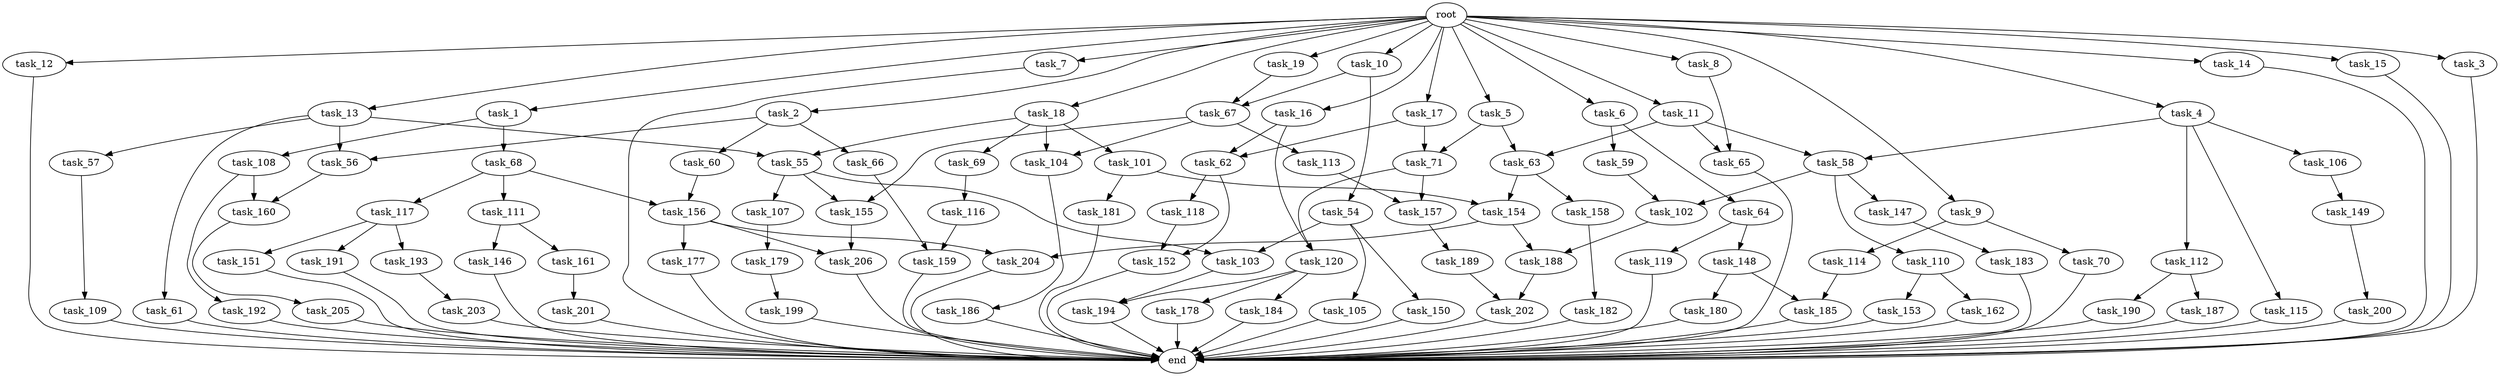 digraph G {
  task_149 [size="214748364.800000"];
  task_192 [size="858993459.200000"];
  task_16 [size="1.024000"];
  task_54 [size="309237645.312000"];
  task_57 [size="309237645.312000"];
  task_55 [size="386547056.640000"];
  task_115 [size="214748364.800000"];
  task_158 [size="858993459.200000"];
  task_19 [size="1.024000"];
  task_12 [size="1.024000"];
  task_190 [size="137438953.472000"];
  task_119 [size="858993459.200000"];
  task_13 [size="1.024000"];
  task_102 [size="1245540515.840000"];
  task_11 [size="1.024000"];
  task_113 [size="34359738.368000"];
  task_68 [size="34359738.368000"];
  task_101 [size="77309411.328000"];
  task_58 [size="292057776.128000"];
  task_117 [size="858993459.200000"];
  task_162 [size="309237645.312000"];
  task_151 [size="214748364.800000"];
  task_66 [size="137438953.472000"];
  task_62 [size="1279900254.208000"];
  task_189 [size="695784701.952000"];
  task_8 [size="1.024000"];
  task_1 [size="1.024000"];
  task_108 [size="34359738.368000"];
  task_156 [size="1717986918.400000"];
  task_182 [size="77309411.328000"];
  task_6 [size="1.024000"];
  task_147 [size="549755813.888000"];
  task_200 [size="420906795.008000"];
  task_63 [size="386547056.640000"];
  task_191 [size="214748364.800000"];
  task_178 [size="137438953.472000"];
  task_180 [size="420906795.008000"];
  root [size="0.000000"];
  task_202 [size="386547056.640000"];
  task_104 [size="111669149.696000"];
  task_7 [size="1.024000"];
  task_148 [size="858993459.200000"];
  task_159 [size="1717986918.400000"];
  task_64 [size="137438953.472000"];
  task_152 [size="111669149.696000"];
  task_106 [size="214748364.800000"];
  task_157 [size="214748364.800000"];
  task_203 [size="695784701.952000"];
  task_155 [size="584115552.256000"];
  task_2 [size="1.024000"];
  task_110 [size="549755813.888000"];
  task_179 [size="137438953.472000"];
  task_4 [size="1.024000"];
  task_103 [size="1245540515.840000"];
  task_18 [size="1.024000"];
  task_112 [size="214748364.800000"];
  task_199 [size="858993459.200000"];
  task_65 [size="214748364.800000"];
  task_69 [size="77309411.328000"];
  task_59 [size="137438953.472000"];
  task_188 [size="996432412.672000"];
  task_61 [size="309237645.312000"];
  task_114 [size="137438953.472000"];
  task_10 [size="1.024000"];
  task_14 [size="1.024000"];
  task_186 [size="309237645.312000"];
  task_187 [size="137438953.472000"];
  task_184 [size="137438953.472000"];
  task_153 [size="309237645.312000"];
  task_118 [size="77309411.328000"];
  task_111 [size="858993459.200000"];
  task_15 [size="1.024000"];
  end [size="0.000000"];
  task_150 [size="695784701.952000"];
  task_185 [size="498216206.336000"];
  task_70 [size="137438953.472000"];
  task_160 [size="893353197.568000"];
  task_193 [size="214748364.800000"];
  task_3 [size="1.024000"];
  task_181 [size="549755813.888000"];
  task_183 [size="34359738.368000"];
  task_71 [size="730144440.320000"];
  task_105 [size="695784701.952000"];
  task_201 [size="858993459.200000"];
  task_194 [size="274877906.944000"];
  task_109 [size="858993459.200000"];
  task_60 [size="137438953.472000"];
  task_154 [size="1408749273.088000"];
  task_9 [size="1.024000"];
  task_120 [size="996432412.672000"];
  task_5 [size="1.024000"];
  task_67 [size="730144440.320000"];
  task_161 [size="137438953.472000"];
  task_146 [size="137438953.472000"];
  task_17 [size="1.024000"];
  task_204 [size="893353197.568000"];
  task_107 [size="549755813.888000"];
  task_177 [size="34359738.368000"];
  task_205 [size="137438953.472000"];
  task_116 [size="420906795.008000"];
  task_56 [size="446676598.784000"];
  task_206 [size="455266533.376000"];

  task_149 -> task_200 [size="411041792.000000"];
  task_192 -> end [size="1.000000"];
  task_16 -> task_62 [size="838860800.000000"];
  task_16 -> task_120 [size="838860800.000000"];
  task_54 -> task_150 [size="679477248.000000"];
  task_54 -> task_103 [size="679477248.000000"];
  task_54 -> task_105 [size="679477248.000000"];
  task_57 -> task_109 [size="838860800.000000"];
  task_55 -> task_103 [size="536870912.000000"];
  task_55 -> task_155 [size="536870912.000000"];
  task_55 -> task_107 [size="536870912.000000"];
  task_115 -> end [size="1.000000"];
  task_158 -> task_182 [size="75497472.000000"];
  task_19 -> task_67 [size="411041792.000000"];
  task_12 -> end [size="1.000000"];
  task_190 -> end [size="1.000000"];
  task_119 -> end [size="1.000000"];
  task_13 -> task_61 [size="301989888.000000"];
  task_13 -> task_57 [size="301989888.000000"];
  task_13 -> task_56 [size="301989888.000000"];
  task_13 -> task_55 [size="301989888.000000"];
  task_102 -> task_188 [size="134217728.000000"];
  task_11 -> task_58 [size="75497472.000000"];
  task_11 -> task_63 [size="75497472.000000"];
  task_11 -> task_65 [size="75497472.000000"];
  task_113 -> task_157 [size="75497472.000000"];
  task_68 -> task_111 [size="838860800.000000"];
  task_68 -> task_156 [size="838860800.000000"];
  task_68 -> task_117 [size="838860800.000000"];
  task_101 -> task_154 [size="536870912.000000"];
  task_101 -> task_181 [size="536870912.000000"];
  task_58 -> task_102 [size="536870912.000000"];
  task_58 -> task_147 [size="536870912.000000"];
  task_58 -> task_110 [size="536870912.000000"];
  task_117 -> task_191 [size="209715200.000000"];
  task_117 -> task_193 [size="209715200.000000"];
  task_117 -> task_151 [size="209715200.000000"];
  task_162 -> end [size="1.000000"];
  task_151 -> end [size="1.000000"];
  task_66 -> task_159 [size="838860800.000000"];
  task_62 -> task_152 [size="75497472.000000"];
  task_62 -> task_118 [size="75497472.000000"];
  task_189 -> task_202 [size="75497472.000000"];
  task_8 -> task_65 [size="134217728.000000"];
  task_1 -> task_108 [size="33554432.000000"];
  task_1 -> task_68 [size="33554432.000000"];
  task_108 -> task_160 [size="838860800.000000"];
  task_108 -> task_192 [size="838860800.000000"];
  task_156 -> task_177 [size="33554432.000000"];
  task_156 -> task_204 [size="33554432.000000"];
  task_156 -> task_206 [size="33554432.000000"];
  task_182 -> end [size="1.000000"];
  task_6 -> task_59 [size="134217728.000000"];
  task_6 -> task_64 [size="134217728.000000"];
  task_147 -> task_183 [size="33554432.000000"];
  task_200 -> end [size="1.000000"];
  task_63 -> task_154 [size="838860800.000000"];
  task_63 -> task_158 [size="838860800.000000"];
  task_191 -> end [size="1.000000"];
  task_178 -> end [size="1.000000"];
  task_180 -> end [size="1.000000"];
  root -> task_2 [size="1.000000"];
  root -> task_7 [size="1.000000"];
  root -> task_5 [size="1.000000"];
  root -> task_11 [size="1.000000"];
  root -> task_10 [size="1.000000"];
  root -> task_16 [size="1.000000"];
  root -> task_4 [size="1.000000"];
  root -> task_17 [size="1.000000"];
  root -> task_3 [size="1.000000"];
  root -> task_13 [size="1.000000"];
  root -> task_18 [size="1.000000"];
  root -> task_9 [size="1.000000"];
  root -> task_19 [size="1.000000"];
  root -> task_6 [size="1.000000"];
  root -> task_14 [size="1.000000"];
  root -> task_8 [size="1.000000"];
  root -> task_12 [size="1.000000"];
  root -> task_15 [size="1.000000"];
  root -> task_1 [size="1.000000"];
  task_202 -> end [size="1.000000"];
  task_104 -> task_186 [size="301989888.000000"];
  task_7 -> end [size="1.000000"];
  task_148 -> task_185 [size="411041792.000000"];
  task_148 -> task_180 [size="411041792.000000"];
  task_159 -> end [size="1.000000"];
  task_64 -> task_119 [size="838860800.000000"];
  task_64 -> task_148 [size="838860800.000000"];
  task_152 -> end [size="1.000000"];
  task_106 -> task_149 [size="209715200.000000"];
  task_157 -> task_189 [size="679477248.000000"];
  task_203 -> end [size="1.000000"];
  task_155 -> task_206 [size="411041792.000000"];
  task_2 -> task_66 [size="134217728.000000"];
  task_2 -> task_60 [size="134217728.000000"];
  task_2 -> task_56 [size="134217728.000000"];
  task_110 -> task_162 [size="301989888.000000"];
  task_110 -> task_153 [size="301989888.000000"];
  task_179 -> task_199 [size="838860800.000000"];
  task_4 -> task_58 [size="209715200.000000"];
  task_4 -> task_106 [size="209715200.000000"];
  task_4 -> task_112 [size="209715200.000000"];
  task_4 -> task_115 [size="209715200.000000"];
  task_103 -> task_194 [size="134217728.000000"];
  task_18 -> task_55 [size="75497472.000000"];
  task_18 -> task_101 [size="75497472.000000"];
  task_18 -> task_69 [size="75497472.000000"];
  task_18 -> task_104 [size="75497472.000000"];
  task_112 -> task_187 [size="134217728.000000"];
  task_112 -> task_190 [size="134217728.000000"];
  task_199 -> end [size="1.000000"];
  task_65 -> end [size="1.000000"];
  task_69 -> task_116 [size="411041792.000000"];
  task_59 -> task_102 [size="679477248.000000"];
  task_188 -> task_202 [size="301989888.000000"];
  task_61 -> end [size="1.000000"];
  task_114 -> task_185 [size="75497472.000000"];
  task_10 -> task_54 [size="301989888.000000"];
  task_10 -> task_67 [size="301989888.000000"];
  task_14 -> end [size="1.000000"];
  task_186 -> end [size="1.000000"];
  task_187 -> end [size="1.000000"];
  task_184 -> end [size="1.000000"];
  task_153 -> end [size="1.000000"];
  task_118 -> task_152 [size="33554432.000000"];
  task_111 -> task_146 [size="134217728.000000"];
  task_111 -> task_161 [size="134217728.000000"];
  task_15 -> end [size="1.000000"];
  task_150 -> end [size="1.000000"];
  task_185 -> end [size="1.000000"];
  task_70 -> end [size="1.000000"];
  task_160 -> task_205 [size="134217728.000000"];
  task_193 -> task_203 [size="679477248.000000"];
  task_3 -> end [size="1.000000"];
  task_181 -> end [size="1.000000"];
  task_183 -> end [size="1.000000"];
  task_71 -> task_120 [size="134217728.000000"];
  task_71 -> task_157 [size="134217728.000000"];
  task_105 -> end [size="1.000000"];
  task_201 -> end [size="1.000000"];
  task_194 -> end [size="1.000000"];
  task_109 -> end [size="1.000000"];
  task_60 -> task_156 [size="838860800.000000"];
  task_154 -> task_204 [size="838860800.000000"];
  task_154 -> task_188 [size="838860800.000000"];
  task_9 -> task_70 [size="134217728.000000"];
  task_9 -> task_114 [size="134217728.000000"];
  task_120 -> task_178 [size="134217728.000000"];
  task_120 -> task_184 [size="134217728.000000"];
  task_120 -> task_194 [size="134217728.000000"];
  task_5 -> task_71 [size="301989888.000000"];
  task_5 -> task_63 [size="301989888.000000"];
  task_67 -> task_113 [size="33554432.000000"];
  task_67 -> task_155 [size="33554432.000000"];
  task_67 -> task_104 [size="33554432.000000"];
  task_161 -> task_201 [size="838860800.000000"];
  task_146 -> end [size="1.000000"];
  task_17 -> task_71 [size="411041792.000000"];
  task_17 -> task_62 [size="411041792.000000"];
  task_204 -> end [size="1.000000"];
  task_107 -> task_179 [size="134217728.000000"];
  task_177 -> end [size="1.000000"];
  task_205 -> end [size="1.000000"];
  task_116 -> task_159 [size="838860800.000000"];
  task_56 -> task_160 [size="33554432.000000"];
  task_206 -> end [size="1.000000"];
}
